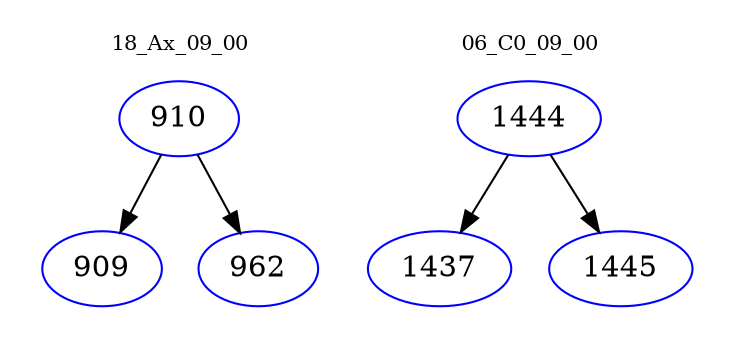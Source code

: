digraph{
subgraph cluster_0 {
color = white
label = "18_Ax_09_00";
fontsize=10;
T0_910 [label="910", color="blue"]
T0_910 -> T0_909 [color="black"]
T0_909 [label="909", color="blue"]
T0_910 -> T0_962 [color="black"]
T0_962 [label="962", color="blue"]
}
subgraph cluster_1 {
color = white
label = "06_C0_09_00";
fontsize=10;
T1_1444 [label="1444", color="blue"]
T1_1444 -> T1_1437 [color="black"]
T1_1437 [label="1437", color="blue"]
T1_1444 -> T1_1445 [color="black"]
T1_1445 [label="1445", color="blue"]
}
}
